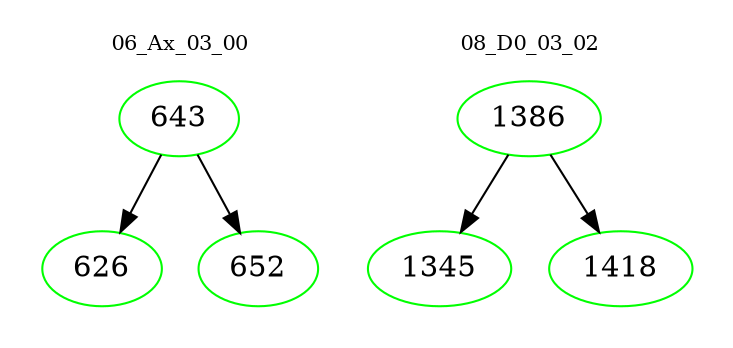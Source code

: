 digraph{
subgraph cluster_0 {
color = white
label = "06_Ax_03_00";
fontsize=10;
T0_643 [label="643", color="green"]
T0_643 -> T0_626 [color="black"]
T0_626 [label="626", color="green"]
T0_643 -> T0_652 [color="black"]
T0_652 [label="652", color="green"]
}
subgraph cluster_1 {
color = white
label = "08_D0_03_02";
fontsize=10;
T1_1386 [label="1386", color="green"]
T1_1386 -> T1_1345 [color="black"]
T1_1345 [label="1345", color="green"]
T1_1386 -> T1_1418 [color="black"]
T1_1418 [label="1418", color="green"]
}
}
